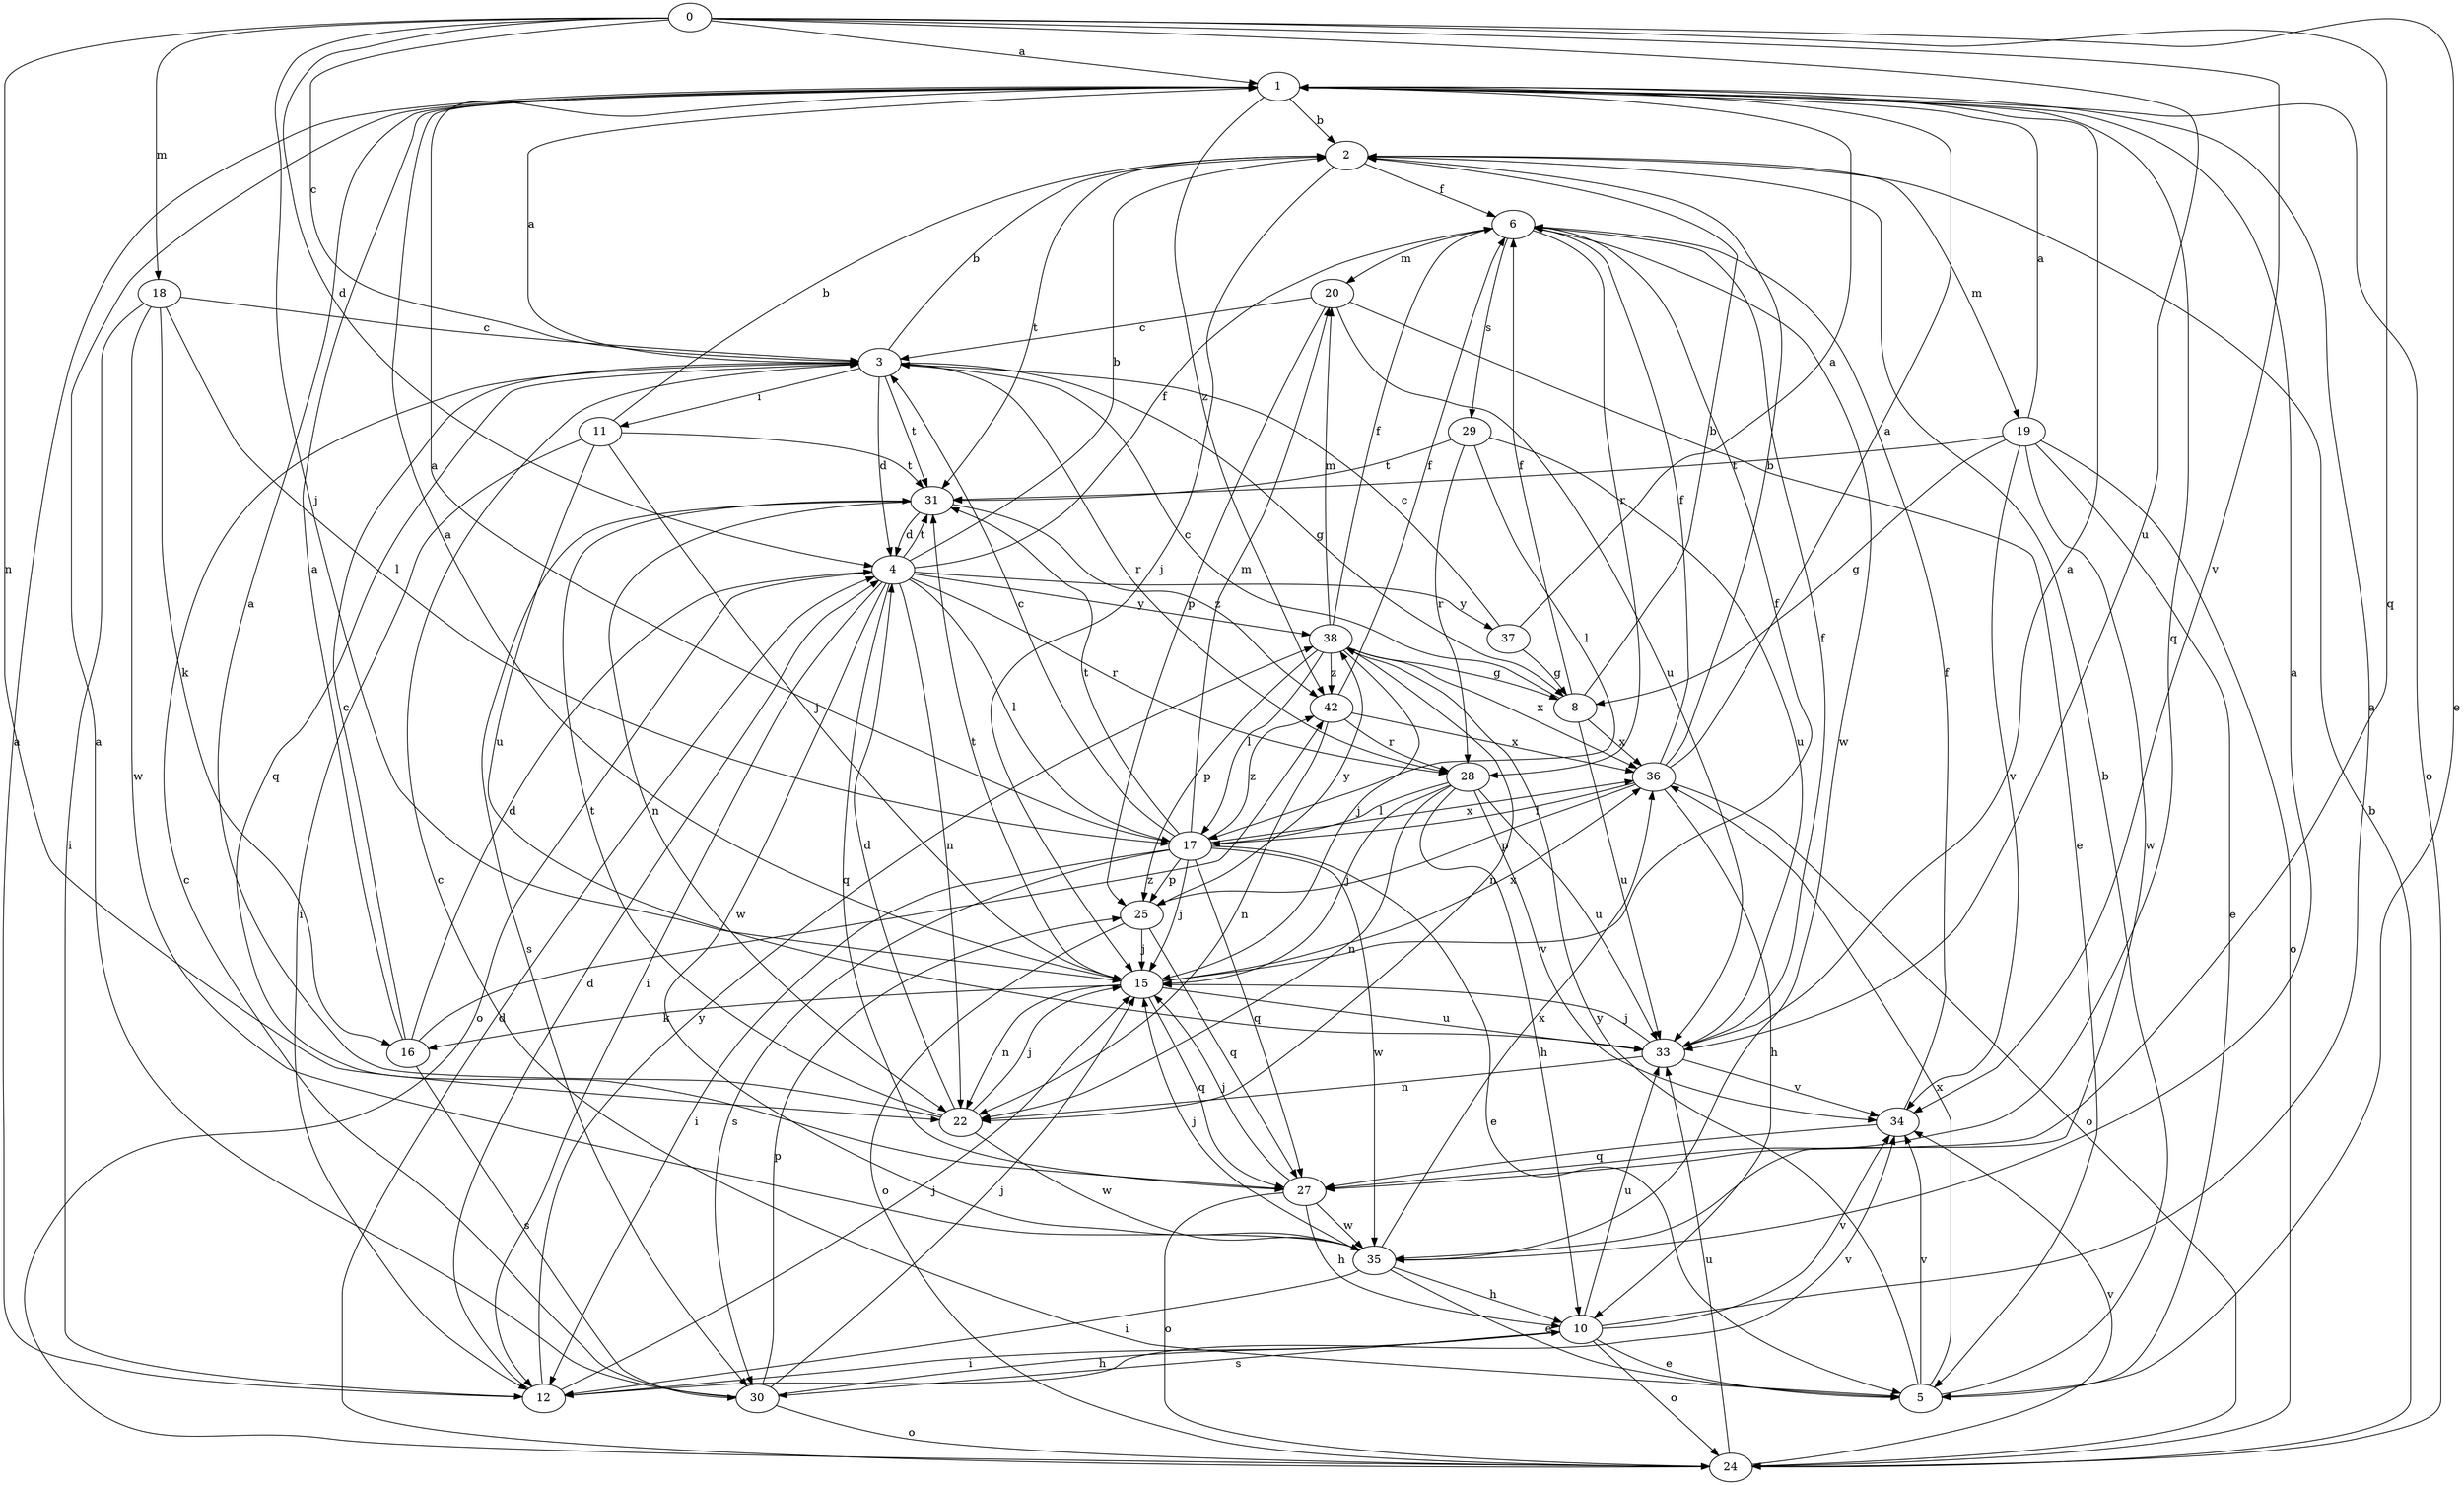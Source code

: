 strict digraph  {
0;
1;
2;
3;
4;
5;
6;
8;
10;
11;
12;
15;
16;
17;
18;
19;
20;
22;
24;
25;
27;
28;
29;
30;
31;
33;
34;
35;
36;
37;
38;
42;
0 -> 1  [label=a];
0 -> 3  [label=c];
0 -> 4  [label=d];
0 -> 5  [label=e];
0 -> 15  [label=j];
0 -> 18  [label=m];
0 -> 22  [label=n];
0 -> 27  [label=q];
0 -> 33  [label=u];
0 -> 34  [label=v];
1 -> 2  [label=b];
1 -> 24  [label=o];
1 -> 27  [label=q];
1 -> 42  [label=z];
2 -> 6  [label=f];
2 -> 15  [label=j];
2 -> 19  [label=m];
2 -> 31  [label=t];
3 -> 1  [label=a];
3 -> 2  [label=b];
3 -> 4  [label=d];
3 -> 8  [label=g];
3 -> 11  [label=i];
3 -> 27  [label=q];
3 -> 28  [label=r];
3 -> 31  [label=t];
4 -> 2  [label=b];
4 -> 6  [label=f];
4 -> 12  [label=i];
4 -> 17  [label=l];
4 -> 22  [label=n];
4 -> 24  [label=o];
4 -> 27  [label=q];
4 -> 28  [label=r];
4 -> 31  [label=t];
4 -> 35  [label=w];
4 -> 37  [label=y];
4 -> 38  [label=y];
5 -> 2  [label=b];
5 -> 3  [label=c];
5 -> 34  [label=v];
5 -> 36  [label=x];
5 -> 38  [label=y];
6 -> 20  [label=m];
6 -> 28  [label=r];
6 -> 29  [label=s];
6 -> 35  [label=w];
8 -> 2  [label=b];
8 -> 3  [label=c];
8 -> 6  [label=f];
8 -> 33  [label=u];
8 -> 36  [label=x];
10 -> 1  [label=a];
10 -> 5  [label=e];
10 -> 12  [label=i];
10 -> 24  [label=o];
10 -> 30  [label=s];
10 -> 33  [label=u];
10 -> 34  [label=v];
11 -> 2  [label=b];
11 -> 12  [label=i];
11 -> 15  [label=j];
11 -> 31  [label=t];
11 -> 33  [label=u];
12 -> 1  [label=a];
12 -> 4  [label=d];
12 -> 15  [label=j];
12 -> 34  [label=v];
12 -> 38  [label=y];
15 -> 1  [label=a];
15 -> 6  [label=f];
15 -> 16  [label=k];
15 -> 22  [label=n];
15 -> 27  [label=q];
15 -> 31  [label=t];
15 -> 33  [label=u];
15 -> 36  [label=x];
16 -> 1  [label=a];
16 -> 3  [label=c];
16 -> 4  [label=d];
16 -> 30  [label=s];
16 -> 42  [label=z];
17 -> 1  [label=a];
17 -> 3  [label=c];
17 -> 5  [label=e];
17 -> 12  [label=i];
17 -> 15  [label=j];
17 -> 20  [label=m];
17 -> 25  [label=p];
17 -> 27  [label=q];
17 -> 30  [label=s];
17 -> 31  [label=t];
17 -> 35  [label=w];
17 -> 36  [label=x];
17 -> 42  [label=z];
18 -> 3  [label=c];
18 -> 12  [label=i];
18 -> 16  [label=k];
18 -> 17  [label=l];
18 -> 35  [label=w];
19 -> 1  [label=a];
19 -> 5  [label=e];
19 -> 8  [label=g];
19 -> 24  [label=o];
19 -> 31  [label=t];
19 -> 34  [label=v];
19 -> 35  [label=w];
20 -> 3  [label=c];
20 -> 5  [label=e];
20 -> 25  [label=p];
20 -> 33  [label=u];
22 -> 1  [label=a];
22 -> 4  [label=d];
22 -> 15  [label=j];
22 -> 31  [label=t];
22 -> 35  [label=w];
24 -> 2  [label=b];
24 -> 4  [label=d];
24 -> 33  [label=u];
24 -> 34  [label=v];
25 -> 15  [label=j];
25 -> 24  [label=o];
25 -> 27  [label=q];
25 -> 38  [label=y];
27 -> 10  [label=h];
27 -> 15  [label=j];
27 -> 24  [label=o];
27 -> 35  [label=w];
28 -> 10  [label=h];
28 -> 15  [label=j];
28 -> 17  [label=l];
28 -> 22  [label=n];
28 -> 33  [label=u];
28 -> 34  [label=v];
29 -> 17  [label=l];
29 -> 28  [label=r];
29 -> 31  [label=t];
29 -> 33  [label=u];
30 -> 1  [label=a];
30 -> 3  [label=c];
30 -> 10  [label=h];
30 -> 15  [label=j];
30 -> 24  [label=o];
30 -> 25  [label=p];
31 -> 4  [label=d];
31 -> 22  [label=n];
31 -> 30  [label=s];
31 -> 42  [label=z];
33 -> 1  [label=a];
33 -> 6  [label=f];
33 -> 15  [label=j];
33 -> 22  [label=n];
33 -> 34  [label=v];
34 -> 6  [label=f];
34 -> 27  [label=q];
35 -> 1  [label=a];
35 -> 5  [label=e];
35 -> 10  [label=h];
35 -> 12  [label=i];
35 -> 15  [label=j];
35 -> 36  [label=x];
36 -> 1  [label=a];
36 -> 2  [label=b];
36 -> 6  [label=f];
36 -> 10  [label=h];
36 -> 17  [label=l];
36 -> 24  [label=o];
36 -> 25  [label=p];
37 -> 1  [label=a];
37 -> 3  [label=c];
37 -> 8  [label=g];
38 -> 6  [label=f];
38 -> 8  [label=g];
38 -> 15  [label=j];
38 -> 17  [label=l];
38 -> 20  [label=m];
38 -> 22  [label=n];
38 -> 25  [label=p];
38 -> 36  [label=x];
38 -> 42  [label=z];
42 -> 6  [label=f];
42 -> 22  [label=n];
42 -> 28  [label=r];
42 -> 36  [label=x];
}
